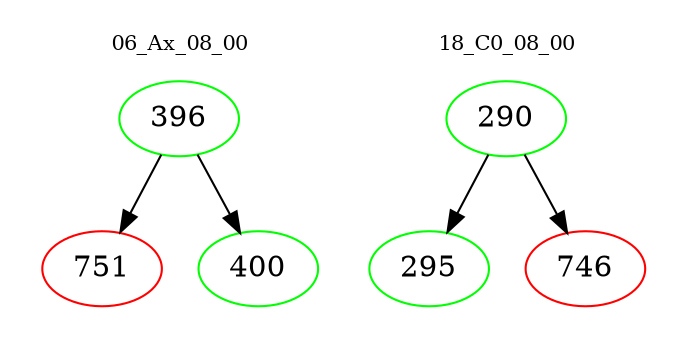 digraph{
subgraph cluster_0 {
color = white
label = "06_Ax_08_00";
fontsize=10;
T0_396 [label="396", color="green"]
T0_396 -> T0_751 [color="black"]
T0_751 [label="751", color="red"]
T0_396 -> T0_400 [color="black"]
T0_400 [label="400", color="green"]
}
subgraph cluster_1 {
color = white
label = "18_C0_08_00";
fontsize=10;
T1_290 [label="290", color="green"]
T1_290 -> T1_295 [color="black"]
T1_295 [label="295", color="green"]
T1_290 -> T1_746 [color="black"]
T1_746 [label="746", color="red"]
}
}

